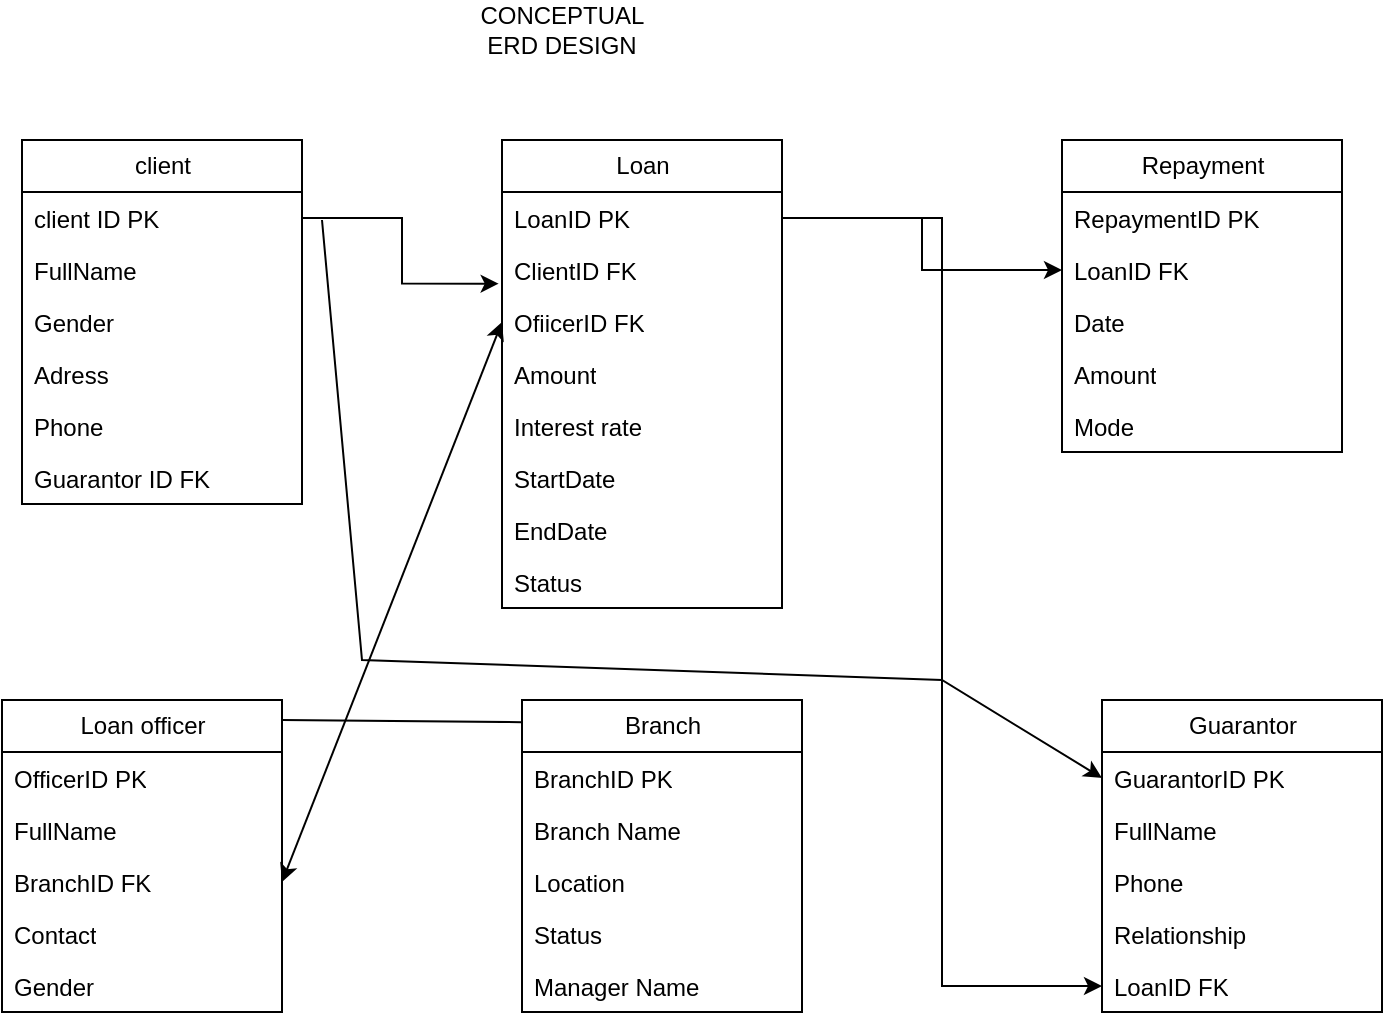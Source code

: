 <mxfile version="28.2.6">
  <diagram name="Page-1" id="5axQT3ZKbq-2ev5BIVAa">
    <mxGraphModel dx="710" dy="359" grid="1" gridSize="10" guides="1" tooltips="1" connect="1" arrows="1" fold="1" page="1" pageScale="1" pageWidth="850" pageHeight="1100" math="0" shadow="0">
      <root>
        <mxCell id="0" />
        <mxCell id="1" parent="0" />
        <mxCell id="M1AtR2lSXTC2l-jfBdkv-5" value="client" style="swimlane;fontStyle=0;childLayout=stackLayout;horizontal=1;startSize=26;fillColor=none;horizontalStack=0;resizeParent=1;resizeParentMax=0;resizeLast=0;collapsible=1;marginBottom=0;html=1;" vertex="1" parent="1">
          <mxGeometry x="30" y="80" width="140" height="182" as="geometry" />
        </mxCell>
        <mxCell id="M1AtR2lSXTC2l-jfBdkv-6" value="client ID PK" style="text;strokeColor=none;fillColor=none;align=left;verticalAlign=top;spacingLeft=4;spacingRight=4;overflow=hidden;rotatable=0;points=[[0,0.5],[1,0.5]];portConstraint=eastwest;whiteSpace=wrap;html=1;" vertex="1" parent="M1AtR2lSXTC2l-jfBdkv-5">
          <mxGeometry y="26" width="140" height="26" as="geometry" />
        </mxCell>
        <mxCell id="M1AtR2lSXTC2l-jfBdkv-7" value="FullName" style="text;strokeColor=none;fillColor=none;align=left;verticalAlign=top;spacingLeft=4;spacingRight=4;overflow=hidden;rotatable=0;points=[[0,0.5],[1,0.5]];portConstraint=eastwest;whiteSpace=wrap;html=1;" vertex="1" parent="M1AtR2lSXTC2l-jfBdkv-5">
          <mxGeometry y="52" width="140" height="26" as="geometry" />
        </mxCell>
        <mxCell id="M1AtR2lSXTC2l-jfBdkv-9" value="Gender" style="text;strokeColor=none;fillColor=none;align=left;verticalAlign=top;spacingLeft=4;spacingRight=4;overflow=hidden;rotatable=0;points=[[0,0.5],[1,0.5]];portConstraint=eastwest;whiteSpace=wrap;html=1;" vertex="1" parent="M1AtR2lSXTC2l-jfBdkv-5">
          <mxGeometry y="78" width="140" height="26" as="geometry" />
        </mxCell>
        <mxCell id="M1AtR2lSXTC2l-jfBdkv-10" value="Adress" style="text;strokeColor=none;fillColor=none;align=left;verticalAlign=top;spacingLeft=4;spacingRight=4;overflow=hidden;rotatable=0;points=[[0,0.5],[1,0.5]];portConstraint=eastwest;whiteSpace=wrap;html=1;" vertex="1" parent="M1AtR2lSXTC2l-jfBdkv-5">
          <mxGeometry y="104" width="140" height="26" as="geometry" />
        </mxCell>
        <mxCell id="M1AtR2lSXTC2l-jfBdkv-11" value="Phone" style="text;strokeColor=none;fillColor=none;align=left;verticalAlign=top;spacingLeft=4;spacingRight=4;overflow=hidden;rotatable=0;points=[[0,0.5],[1,0.5]];portConstraint=eastwest;whiteSpace=wrap;html=1;" vertex="1" parent="M1AtR2lSXTC2l-jfBdkv-5">
          <mxGeometry y="130" width="140" height="26" as="geometry" />
        </mxCell>
        <mxCell id="M1AtR2lSXTC2l-jfBdkv-12" value="Guarantor ID FK" style="text;strokeColor=none;fillColor=none;align=left;verticalAlign=top;spacingLeft=4;spacingRight=4;overflow=hidden;rotatable=0;points=[[0,0.5],[1,0.5]];portConstraint=eastwest;whiteSpace=wrap;html=1;" vertex="1" parent="M1AtR2lSXTC2l-jfBdkv-5">
          <mxGeometry y="156" width="140" height="26" as="geometry" />
        </mxCell>
        <mxCell id="M1AtR2lSXTC2l-jfBdkv-13" value="Loan" style="swimlane;fontStyle=0;childLayout=stackLayout;horizontal=1;startSize=26;fillColor=none;horizontalStack=0;resizeParent=1;resizeParentMax=0;resizeLast=0;collapsible=1;marginBottom=0;html=1;" vertex="1" parent="1">
          <mxGeometry x="270" y="80" width="140" height="234" as="geometry" />
        </mxCell>
        <mxCell id="M1AtR2lSXTC2l-jfBdkv-14" value="LoanID PK" style="text;strokeColor=none;fillColor=none;align=left;verticalAlign=top;spacingLeft=4;spacingRight=4;overflow=hidden;rotatable=0;points=[[0,0.5],[1,0.5]];portConstraint=eastwest;whiteSpace=wrap;html=1;" vertex="1" parent="M1AtR2lSXTC2l-jfBdkv-13">
          <mxGeometry y="26" width="140" height="26" as="geometry" />
        </mxCell>
        <mxCell id="M1AtR2lSXTC2l-jfBdkv-15" value="ClientID FK" style="text;strokeColor=none;fillColor=none;align=left;verticalAlign=top;spacingLeft=4;spacingRight=4;overflow=hidden;rotatable=0;points=[[0,0.5],[1,0.5]];portConstraint=eastwest;whiteSpace=wrap;html=1;" vertex="1" parent="M1AtR2lSXTC2l-jfBdkv-13">
          <mxGeometry y="52" width="140" height="26" as="geometry" />
        </mxCell>
        <mxCell id="M1AtR2lSXTC2l-jfBdkv-16" value="OfiicerID FK" style="text;strokeColor=none;fillColor=none;align=left;verticalAlign=top;spacingLeft=4;spacingRight=4;overflow=hidden;rotatable=0;points=[[0,0.5],[1,0.5]];portConstraint=eastwest;whiteSpace=wrap;html=1;" vertex="1" parent="M1AtR2lSXTC2l-jfBdkv-13">
          <mxGeometry y="78" width="140" height="26" as="geometry" />
        </mxCell>
        <mxCell id="M1AtR2lSXTC2l-jfBdkv-17" value="Amount" style="text;strokeColor=none;fillColor=none;align=left;verticalAlign=top;spacingLeft=4;spacingRight=4;overflow=hidden;rotatable=0;points=[[0,0.5],[1,0.5]];portConstraint=eastwest;whiteSpace=wrap;html=1;" vertex="1" parent="M1AtR2lSXTC2l-jfBdkv-13">
          <mxGeometry y="104" width="140" height="26" as="geometry" />
        </mxCell>
        <mxCell id="M1AtR2lSXTC2l-jfBdkv-18" value="Interest rate" style="text;strokeColor=none;fillColor=none;align=left;verticalAlign=top;spacingLeft=4;spacingRight=4;overflow=hidden;rotatable=0;points=[[0,0.5],[1,0.5]];portConstraint=eastwest;whiteSpace=wrap;html=1;" vertex="1" parent="M1AtR2lSXTC2l-jfBdkv-13">
          <mxGeometry y="130" width="140" height="26" as="geometry" />
        </mxCell>
        <mxCell id="M1AtR2lSXTC2l-jfBdkv-19" value="StartDate" style="text;strokeColor=none;fillColor=none;align=left;verticalAlign=top;spacingLeft=4;spacingRight=4;overflow=hidden;rotatable=0;points=[[0,0.5],[1,0.5]];portConstraint=eastwest;whiteSpace=wrap;html=1;" vertex="1" parent="M1AtR2lSXTC2l-jfBdkv-13">
          <mxGeometry y="156" width="140" height="26" as="geometry" />
        </mxCell>
        <mxCell id="M1AtR2lSXTC2l-jfBdkv-20" value="EndDate" style="text;strokeColor=none;fillColor=none;align=left;verticalAlign=top;spacingLeft=4;spacingRight=4;overflow=hidden;rotatable=0;points=[[0,0.5],[1,0.5]];portConstraint=eastwest;whiteSpace=wrap;html=1;" vertex="1" parent="M1AtR2lSXTC2l-jfBdkv-13">
          <mxGeometry y="182" width="140" height="26" as="geometry" />
        </mxCell>
        <mxCell id="M1AtR2lSXTC2l-jfBdkv-21" value="Status" style="text;strokeColor=none;fillColor=none;align=left;verticalAlign=top;spacingLeft=4;spacingRight=4;overflow=hidden;rotatable=0;points=[[0,0.5],[1,0.5]];portConstraint=eastwest;whiteSpace=wrap;html=1;" vertex="1" parent="M1AtR2lSXTC2l-jfBdkv-13">
          <mxGeometry y="208" width="140" height="26" as="geometry" />
        </mxCell>
        <mxCell id="M1AtR2lSXTC2l-jfBdkv-23" value="Repayment" style="swimlane;fontStyle=0;childLayout=stackLayout;horizontal=1;startSize=26;fillColor=none;horizontalStack=0;resizeParent=1;resizeParentMax=0;resizeLast=0;collapsible=1;marginBottom=0;html=1;" vertex="1" parent="1">
          <mxGeometry x="550" y="80" width="140" height="156" as="geometry" />
        </mxCell>
        <mxCell id="M1AtR2lSXTC2l-jfBdkv-24" value="RepaymentID PK" style="text;strokeColor=none;fillColor=none;align=left;verticalAlign=top;spacingLeft=4;spacingRight=4;overflow=hidden;rotatable=0;points=[[0,0.5],[1,0.5]];portConstraint=eastwest;whiteSpace=wrap;html=1;" vertex="1" parent="M1AtR2lSXTC2l-jfBdkv-23">
          <mxGeometry y="26" width="140" height="26" as="geometry" />
        </mxCell>
        <mxCell id="M1AtR2lSXTC2l-jfBdkv-25" value="LoanID FK" style="text;strokeColor=none;fillColor=none;align=left;verticalAlign=top;spacingLeft=4;spacingRight=4;overflow=hidden;rotatable=0;points=[[0,0.5],[1,0.5]];portConstraint=eastwest;whiteSpace=wrap;html=1;" vertex="1" parent="M1AtR2lSXTC2l-jfBdkv-23">
          <mxGeometry y="52" width="140" height="26" as="geometry" />
        </mxCell>
        <mxCell id="M1AtR2lSXTC2l-jfBdkv-26" value="Date" style="text;strokeColor=none;fillColor=none;align=left;verticalAlign=top;spacingLeft=4;spacingRight=4;overflow=hidden;rotatable=0;points=[[0,0.5],[1,0.5]];portConstraint=eastwest;whiteSpace=wrap;html=1;" vertex="1" parent="M1AtR2lSXTC2l-jfBdkv-23">
          <mxGeometry y="78" width="140" height="26" as="geometry" />
        </mxCell>
        <mxCell id="M1AtR2lSXTC2l-jfBdkv-27" value="Amount" style="text;strokeColor=none;fillColor=none;align=left;verticalAlign=top;spacingLeft=4;spacingRight=4;overflow=hidden;rotatable=0;points=[[0,0.5],[1,0.5]];portConstraint=eastwest;whiteSpace=wrap;html=1;" vertex="1" parent="M1AtR2lSXTC2l-jfBdkv-23">
          <mxGeometry y="104" width="140" height="26" as="geometry" />
        </mxCell>
        <mxCell id="M1AtR2lSXTC2l-jfBdkv-28" value="Mode" style="text;strokeColor=none;fillColor=none;align=left;verticalAlign=top;spacingLeft=4;spacingRight=4;overflow=hidden;rotatable=0;points=[[0,0.5],[1,0.5]];portConstraint=eastwest;whiteSpace=wrap;html=1;" vertex="1" parent="M1AtR2lSXTC2l-jfBdkv-23">
          <mxGeometry y="130" width="140" height="26" as="geometry" />
        </mxCell>
        <mxCell id="M1AtR2lSXTC2l-jfBdkv-30" value="Loan officer" style="swimlane;fontStyle=0;childLayout=stackLayout;horizontal=1;startSize=26;fillColor=none;horizontalStack=0;resizeParent=1;resizeParentMax=0;resizeLast=0;collapsible=1;marginBottom=0;html=1;" vertex="1" parent="1">
          <mxGeometry x="20" y="360" width="140" height="156" as="geometry" />
        </mxCell>
        <mxCell id="M1AtR2lSXTC2l-jfBdkv-31" value="OfficerID PK" style="text;strokeColor=none;fillColor=none;align=left;verticalAlign=top;spacingLeft=4;spacingRight=4;overflow=hidden;rotatable=0;points=[[0,0.5],[1,0.5]];portConstraint=eastwest;whiteSpace=wrap;html=1;" vertex="1" parent="M1AtR2lSXTC2l-jfBdkv-30">
          <mxGeometry y="26" width="140" height="26" as="geometry" />
        </mxCell>
        <mxCell id="M1AtR2lSXTC2l-jfBdkv-32" value="FullName" style="text;strokeColor=none;fillColor=none;align=left;verticalAlign=top;spacingLeft=4;spacingRight=4;overflow=hidden;rotatable=0;points=[[0,0.5],[1,0.5]];portConstraint=eastwest;whiteSpace=wrap;html=1;" vertex="1" parent="M1AtR2lSXTC2l-jfBdkv-30">
          <mxGeometry y="52" width="140" height="26" as="geometry" />
        </mxCell>
        <mxCell id="M1AtR2lSXTC2l-jfBdkv-33" value="BranchID FK" style="text;strokeColor=none;fillColor=none;align=left;verticalAlign=top;spacingLeft=4;spacingRight=4;overflow=hidden;rotatable=0;points=[[0,0.5],[1,0.5]];portConstraint=eastwest;whiteSpace=wrap;html=1;" vertex="1" parent="M1AtR2lSXTC2l-jfBdkv-30">
          <mxGeometry y="78" width="140" height="26" as="geometry" />
        </mxCell>
        <mxCell id="M1AtR2lSXTC2l-jfBdkv-34" value="Contact" style="text;strokeColor=none;fillColor=none;align=left;verticalAlign=top;spacingLeft=4;spacingRight=4;overflow=hidden;rotatable=0;points=[[0,0.5],[1,0.5]];portConstraint=eastwest;whiteSpace=wrap;html=1;" vertex="1" parent="M1AtR2lSXTC2l-jfBdkv-30">
          <mxGeometry y="104" width="140" height="26" as="geometry" />
        </mxCell>
        <mxCell id="M1AtR2lSXTC2l-jfBdkv-35" value="Gender" style="text;strokeColor=none;fillColor=none;align=left;verticalAlign=top;spacingLeft=4;spacingRight=4;overflow=hidden;rotatable=0;points=[[0,0.5],[1,0.5]];portConstraint=eastwest;whiteSpace=wrap;html=1;" vertex="1" parent="M1AtR2lSXTC2l-jfBdkv-30">
          <mxGeometry y="130" width="140" height="26" as="geometry" />
        </mxCell>
        <mxCell id="M1AtR2lSXTC2l-jfBdkv-37" value="Branch" style="swimlane;fontStyle=0;childLayout=stackLayout;horizontal=1;startSize=26;fillColor=none;horizontalStack=0;resizeParent=1;resizeParentMax=0;resizeLast=0;collapsible=1;marginBottom=0;html=1;" vertex="1" parent="1">
          <mxGeometry x="280" y="360" width="140" height="156" as="geometry" />
        </mxCell>
        <mxCell id="M1AtR2lSXTC2l-jfBdkv-38" value="BranchID PK" style="text;strokeColor=none;fillColor=none;align=left;verticalAlign=top;spacingLeft=4;spacingRight=4;overflow=hidden;rotatable=0;points=[[0,0.5],[1,0.5]];portConstraint=eastwest;whiteSpace=wrap;html=1;" vertex="1" parent="M1AtR2lSXTC2l-jfBdkv-37">
          <mxGeometry y="26" width="140" height="26" as="geometry" />
        </mxCell>
        <mxCell id="M1AtR2lSXTC2l-jfBdkv-39" value="Branch Name" style="text;strokeColor=none;fillColor=none;align=left;verticalAlign=top;spacingLeft=4;spacingRight=4;overflow=hidden;rotatable=0;points=[[0,0.5],[1,0.5]];portConstraint=eastwest;whiteSpace=wrap;html=1;" vertex="1" parent="M1AtR2lSXTC2l-jfBdkv-37">
          <mxGeometry y="52" width="140" height="26" as="geometry" />
        </mxCell>
        <mxCell id="M1AtR2lSXTC2l-jfBdkv-40" value="Location" style="text;strokeColor=none;fillColor=none;align=left;verticalAlign=top;spacingLeft=4;spacingRight=4;overflow=hidden;rotatable=0;points=[[0,0.5],[1,0.5]];portConstraint=eastwest;whiteSpace=wrap;html=1;" vertex="1" parent="M1AtR2lSXTC2l-jfBdkv-37">
          <mxGeometry y="78" width="140" height="26" as="geometry" />
        </mxCell>
        <mxCell id="M1AtR2lSXTC2l-jfBdkv-41" value="Status" style="text;strokeColor=none;fillColor=none;align=left;verticalAlign=top;spacingLeft=4;spacingRight=4;overflow=hidden;rotatable=0;points=[[0,0.5],[1,0.5]];portConstraint=eastwest;whiteSpace=wrap;html=1;" vertex="1" parent="M1AtR2lSXTC2l-jfBdkv-37">
          <mxGeometry y="104" width="140" height="26" as="geometry" />
        </mxCell>
        <mxCell id="M1AtR2lSXTC2l-jfBdkv-42" value="Manager Name" style="text;strokeColor=none;fillColor=none;align=left;verticalAlign=top;spacingLeft=4;spacingRight=4;overflow=hidden;rotatable=0;points=[[0,0.5],[1,0.5]];portConstraint=eastwest;whiteSpace=wrap;html=1;" vertex="1" parent="M1AtR2lSXTC2l-jfBdkv-37">
          <mxGeometry y="130" width="140" height="26" as="geometry" />
        </mxCell>
        <mxCell id="M1AtR2lSXTC2l-jfBdkv-44" value="Guarantor" style="swimlane;fontStyle=0;childLayout=stackLayout;horizontal=1;startSize=26;fillColor=none;horizontalStack=0;resizeParent=1;resizeParentMax=0;resizeLast=0;collapsible=1;marginBottom=0;html=1;" vertex="1" parent="1">
          <mxGeometry x="570" y="360" width="140" height="156" as="geometry" />
        </mxCell>
        <mxCell id="M1AtR2lSXTC2l-jfBdkv-45" value="GuarantorID PK" style="text;strokeColor=none;fillColor=none;align=left;verticalAlign=top;spacingLeft=4;spacingRight=4;overflow=hidden;rotatable=0;points=[[0,0.5],[1,0.5]];portConstraint=eastwest;whiteSpace=wrap;html=1;" vertex="1" parent="M1AtR2lSXTC2l-jfBdkv-44">
          <mxGeometry y="26" width="140" height="26" as="geometry" />
        </mxCell>
        <mxCell id="M1AtR2lSXTC2l-jfBdkv-46" value="FullName" style="text;strokeColor=none;fillColor=none;align=left;verticalAlign=top;spacingLeft=4;spacingRight=4;overflow=hidden;rotatable=0;points=[[0,0.5],[1,0.5]];portConstraint=eastwest;whiteSpace=wrap;html=1;" vertex="1" parent="M1AtR2lSXTC2l-jfBdkv-44">
          <mxGeometry y="52" width="140" height="26" as="geometry" />
        </mxCell>
        <mxCell id="M1AtR2lSXTC2l-jfBdkv-47" value="Phone" style="text;strokeColor=none;fillColor=none;align=left;verticalAlign=top;spacingLeft=4;spacingRight=4;overflow=hidden;rotatable=0;points=[[0,0.5],[1,0.5]];portConstraint=eastwest;whiteSpace=wrap;html=1;" vertex="1" parent="M1AtR2lSXTC2l-jfBdkv-44">
          <mxGeometry y="78" width="140" height="26" as="geometry" />
        </mxCell>
        <mxCell id="M1AtR2lSXTC2l-jfBdkv-48" value="Relationship" style="text;strokeColor=none;fillColor=none;align=left;verticalAlign=top;spacingLeft=4;spacingRight=4;overflow=hidden;rotatable=0;points=[[0,0.5],[1,0.5]];portConstraint=eastwest;whiteSpace=wrap;html=1;" vertex="1" parent="M1AtR2lSXTC2l-jfBdkv-44">
          <mxGeometry y="104" width="140" height="26" as="geometry" />
        </mxCell>
        <mxCell id="M1AtR2lSXTC2l-jfBdkv-49" value="LoanID FK" style="text;strokeColor=none;fillColor=none;align=left;verticalAlign=top;spacingLeft=4;spacingRight=4;overflow=hidden;rotatable=0;points=[[0,0.5],[1,0.5]];portConstraint=eastwest;whiteSpace=wrap;html=1;" vertex="1" parent="M1AtR2lSXTC2l-jfBdkv-44">
          <mxGeometry y="130" width="140" height="26" as="geometry" />
        </mxCell>
        <mxCell id="M1AtR2lSXTC2l-jfBdkv-51" value="CONCEPTUAL ERD DESIGN" style="text;html=1;whiteSpace=wrap;strokeColor=none;fillColor=none;align=center;verticalAlign=middle;rounded=0;" vertex="1" parent="1">
          <mxGeometry x="270" y="10" width="60" height="30" as="geometry" />
        </mxCell>
        <mxCell id="M1AtR2lSXTC2l-jfBdkv-52" style="edgeStyle=orthogonalEdgeStyle;rounded=0;orthogonalLoop=1;jettySize=auto;html=1;exitX=1;exitY=0.5;exitDx=0;exitDy=0;entryX=-0.012;entryY=0.763;entryDx=0;entryDy=0;entryPerimeter=0;" edge="1" parent="1" source="M1AtR2lSXTC2l-jfBdkv-6" target="M1AtR2lSXTC2l-jfBdkv-15">
          <mxGeometry relative="1" as="geometry" />
        </mxCell>
        <mxCell id="M1AtR2lSXTC2l-jfBdkv-54" style="edgeStyle=orthogonalEdgeStyle;rounded=0;orthogonalLoop=1;jettySize=auto;html=1;exitX=1;exitY=0.5;exitDx=0;exitDy=0;entryX=0;entryY=0.5;entryDx=0;entryDy=0;" edge="1" parent="1" source="M1AtR2lSXTC2l-jfBdkv-14" target="M1AtR2lSXTC2l-jfBdkv-25">
          <mxGeometry relative="1" as="geometry" />
        </mxCell>
        <mxCell id="M1AtR2lSXTC2l-jfBdkv-55" style="edgeStyle=orthogonalEdgeStyle;rounded=0;orthogonalLoop=1;jettySize=auto;html=1;exitX=1;exitY=0.5;exitDx=0;exitDy=0;entryX=0;entryY=0.5;entryDx=0;entryDy=0;" edge="1" parent="1" source="M1AtR2lSXTC2l-jfBdkv-14" target="M1AtR2lSXTC2l-jfBdkv-49">
          <mxGeometry relative="1" as="geometry">
            <mxPoint x="460" y="400" as="targetPoint" />
          </mxGeometry>
        </mxCell>
        <mxCell id="M1AtR2lSXTC2l-jfBdkv-59" value="" style="endArrow=none;html=1;rounded=0;entryX=0;entryY=0.071;entryDx=0;entryDy=0;entryPerimeter=0;" edge="1" parent="1" target="M1AtR2lSXTC2l-jfBdkv-37">
          <mxGeometry width="50" height="50" relative="1" as="geometry">
            <mxPoint x="270" y="371" as="sourcePoint" />
            <mxPoint x="400" y="300" as="targetPoint" />
            <Array as="points">
              <mxPoint x="160" y="370" />
            </Array>
          </mxGeometry>
        </mxCell>
        <mxCell id="M1AtR2lSXTC2l-jfBdkv-61" value="" style="endArrow=classic;startArrow=classic;html=1;rounded=0;exitX=1;exitY=0.5;exitDx=0;exitDy=0;entryX=0;entryY=0.5;entryDx=0;entryDy=0;" edge="1" parent="1" source="M1AtR2lSXTC2l-jfBdkv-33" target="M1AtR2lSXTC2l-jfBdkv-16">
          <mxGeometry width="50" height="50" relative="1" as="geometry">
            <mxPoint x="350" y="350" as="sourcePoint" />
            <mxPoint x="400" y="300" as="targetPoint" />
          </mxGeometry>
        </mxCell>
        <mxCell id="M1AtR2lSXTC2l-jfBdkv-69" value="" style="endArrow=classic;html=1;rounded=0;entryX=0;entryY=0.5;entryDx=0;entryDy=0;" edge="1" parent="1" target="M1AtR2lSXTC2l-jfBdkv-45">
          <mxGeometry width="50" height="50" relative="1" as="geometry">
            <mxPoint x="180" y="120" as="sourcePoint" />
            <mxPoint x="400" y="400" as="targetPoint" />
            <Array as="points">
              <mxPoint x="200" y="340" />
              <mxPoint x="490" y="350" />
            </Array>
          </mxGeometry>
        </mxCell>
      </root>
    </mxGraphModel>
  </diagram>
</mxfile>
